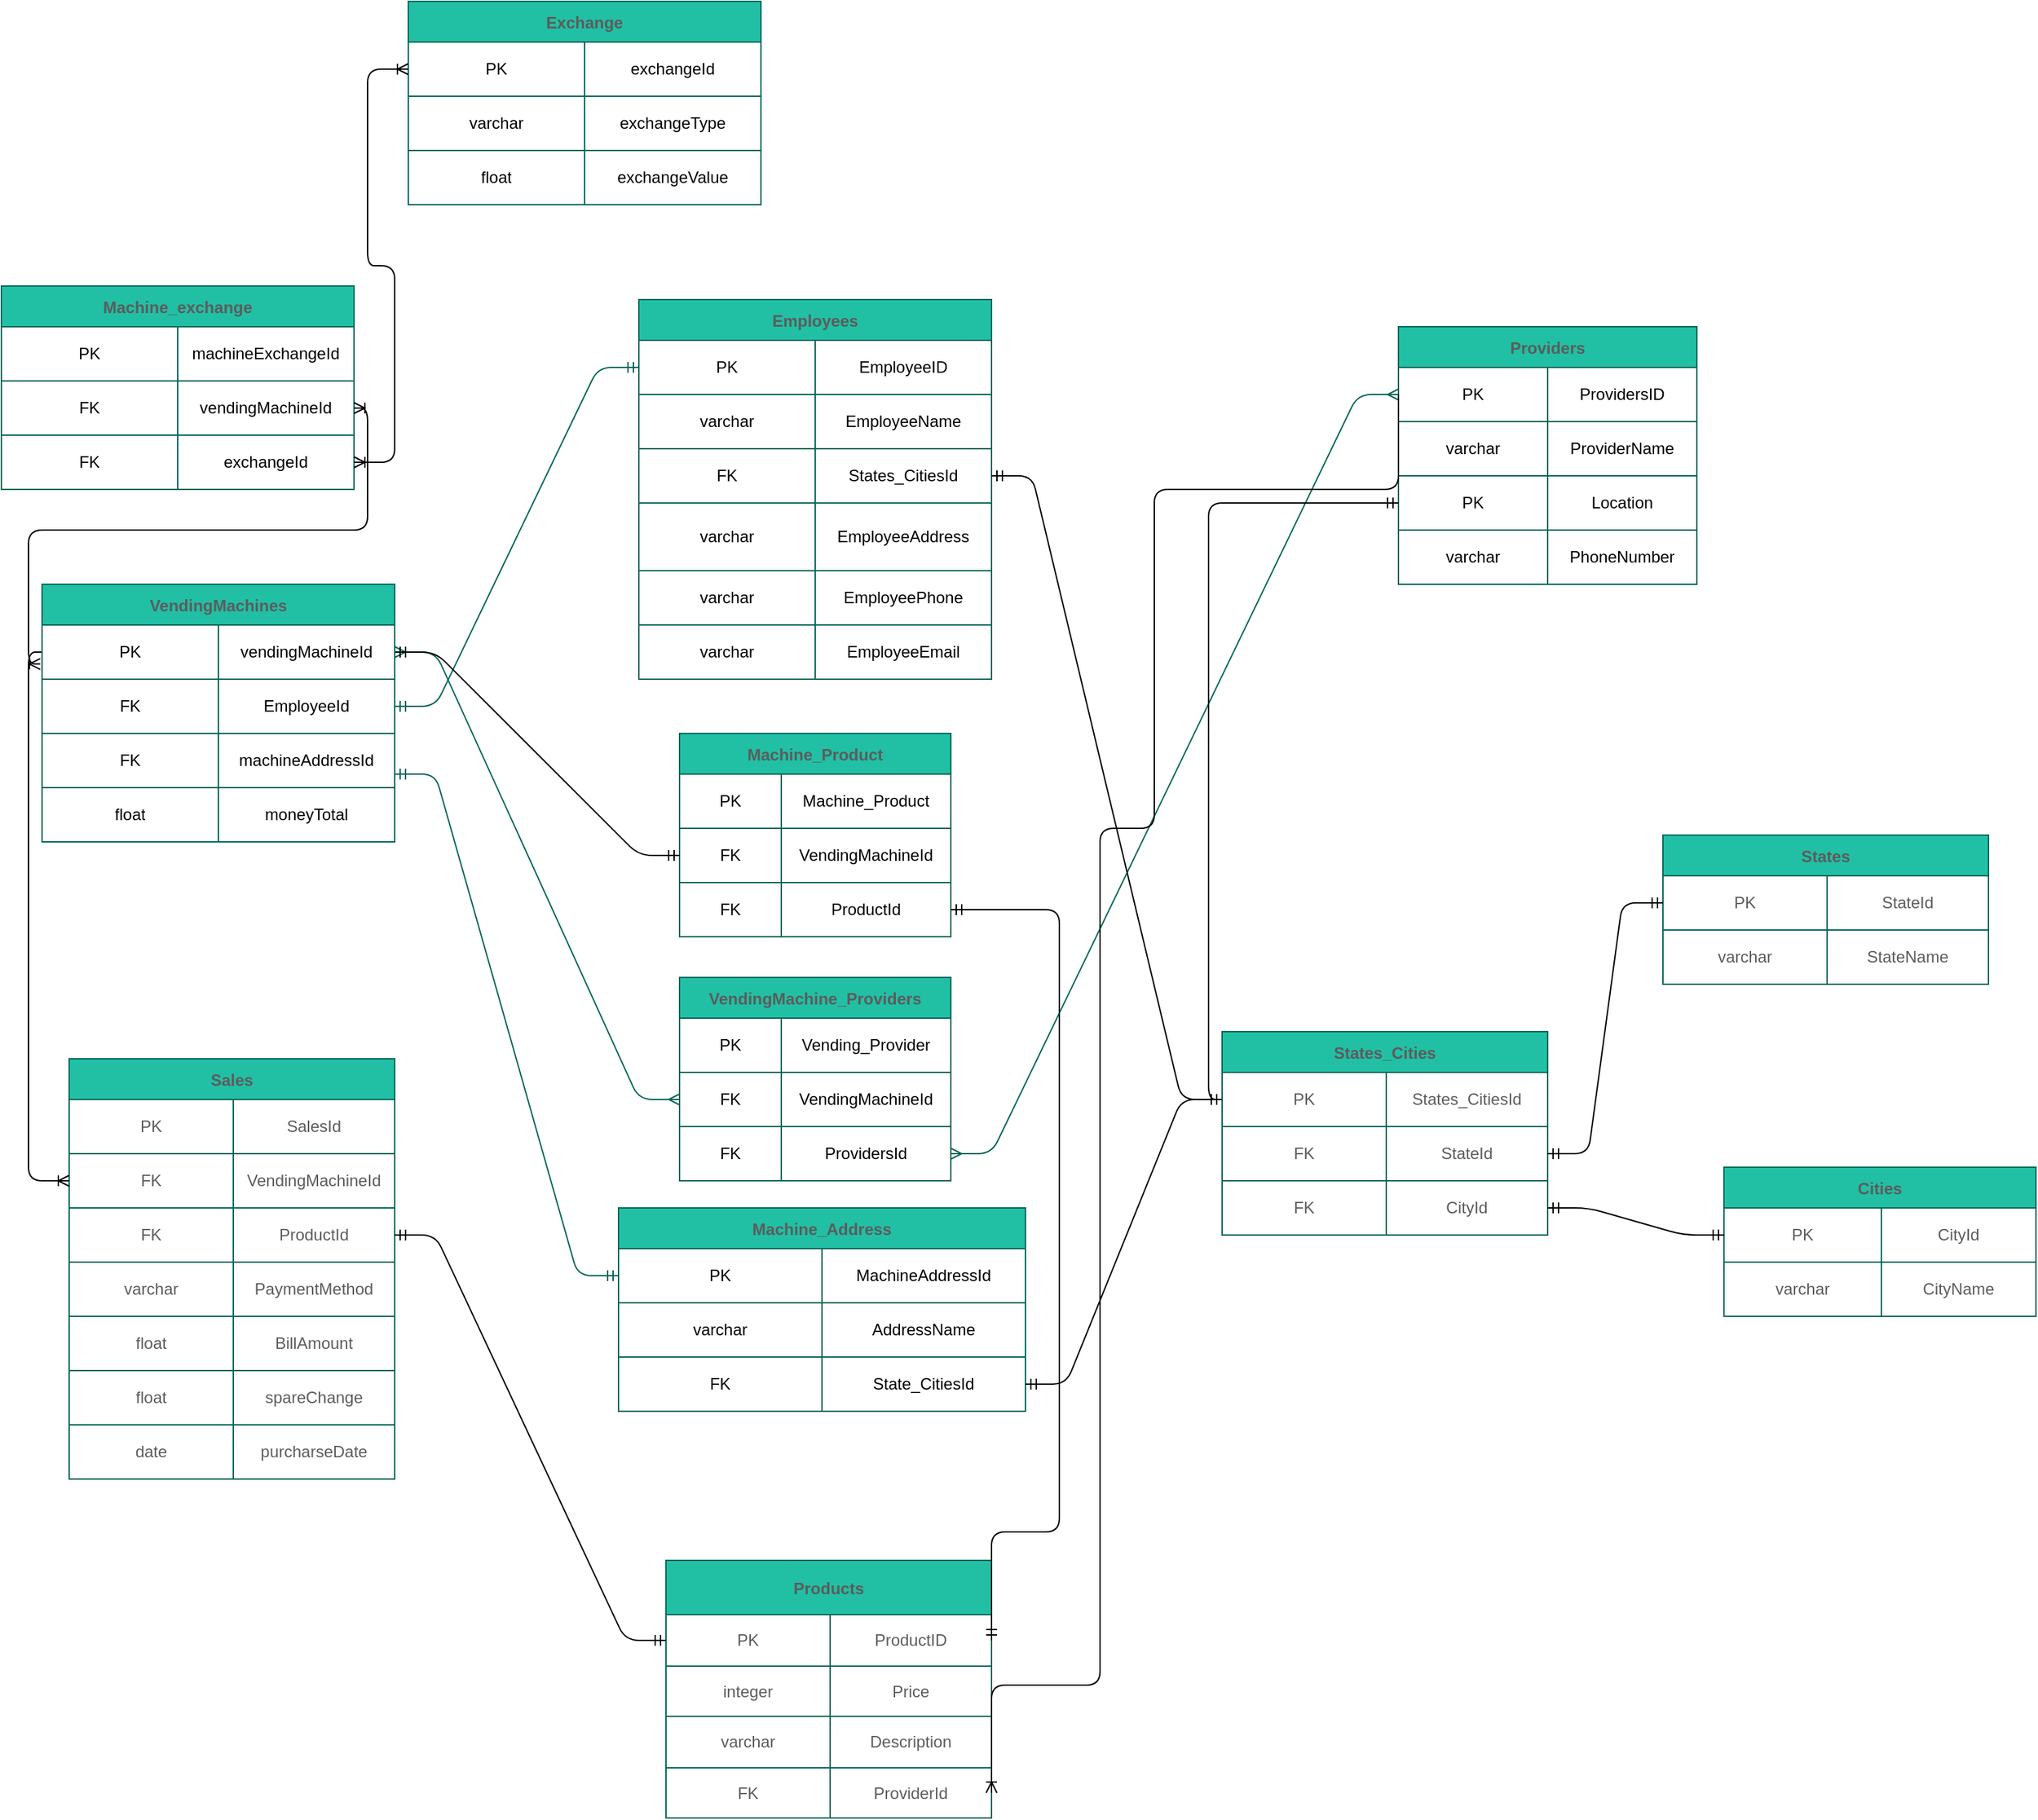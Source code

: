 <mxfile version="15.1.0" type="github">
  <diagram id="R2lEEEUBdFMjLlhIrx00" name="Page-1">
    <mxGraphModel dx="2153" dy="1880" grid="1" gridSize="10" guides="1" tooltips="1" connect="1" arrows="1" fold="1" page="1" pageScale="1" pageWidth="850" pageHeight="1100" math="0" shadow="0" extFonts="Permanent Marker^https://fonts.googleapis.com/css?family=Permanent+Marker">
      <root>
        <mxCell id="0" />
        <mxCell id="1" parent="0" />
        <mxCell id="ifjBBACGsGOTzxo3zQSq-12" value="States" style="shape=table;startSize=30;container=1;collapsible=0;childLayout=tableLayout;fontStyle=1;align=center;pointerEvents=1;fillColor=#21C0A5;strokeColor=#006658;fontColor=#5C5C5C;" parent="1" vertex="1">
          <mxGeometry x="1195" y="-455" width="240" height="110" as="geometry" />
        </mxCell>
        <mxCell id="ifjBBACGsGOTzxo3zQSq-13" value="" style="shape=partialRectangle;html=1;whiteSpace=wrap;collapsible=0;dropTarget=0;pointerEvents=0;fillColor=none;top=0;left=0;bottom=0;right=0;points=[[0,0.5],[1,0.5]];portConstraint=eastwest;strokeColor=#006658;fontColor=#5C5C5C;" parent="ifjBBACGsGOTzxo3zQSq-12" vertex="1">
          <mxGeometry y="30" width="240" height="40" as="geometry" />
        </mxCell>
        <mxCell id="ifjBBACGsGOTzxo3zQSq-14" value="PK" style="shape=partialRectangle;html=1;whiteSpace=wrap;connectable=0;fillColor=none;top=0;left=0;bottom=0;right=0;overflow=hidden;pointerEvents=1;strokeColor=#006658;fontColor=#5C5C5C;" parent="ifjBBACGsGOTzxo3zQSq-13" vertex="1">
          <mxGeometry width="121" height="40" as="geometry" />
        </mxCell>
        <mxCell id="ifjBBACGsGOTzxo3zQSq-15" value="StateId" style="shape=partialRectangle;html=1;whiteSpace=wrap;connectable=0;fillColor=none;top=0;left=0;bottom=0;right=0;overflow=hidden;pointerEvents=1;strokeColor=#006658;fontColor=#5C5C5C;" parent="ifjBBACGsGOTzxo3zQSq-13" vertex="1">
          <mxGeometry x="121" width="119" height="40" as="geometry" />
        </mxCell>
        <mxCell id="ifjBBACGsGOTzxo3zQSq-17" value="" style="shape=partialRectangle;html=1;whiteSpace=wrap;collapsible=0;dropTarget=0;pointerEvents=0;fillColor=none;top=0;left=0;bottom=0;right=0;points=[[0,0.5],[1,0.5]];portConstraint=eastwest;strokeColor=#006658;fontColor=#5C5C5C;" parent="ifjBBACGsGOTzxo3zQSq-12" vertex="1">
          <mxGeometry y="70" width="240" height="40" as="geometry" />
        </mxCell>
        <mxCell id="ifjBBACGsGOTzxo3zQSq-18" value="varchar" style="shape=partialRectangle;html=1;whiteSpace=wrap;connectable=0;fillColor=none;top=0;left=0;bottom=0;right=0;overflow=hidden;pointerEvents=1;strokeColor=#006658;fontColor=#5C5C5C;" parent="ifjBBACGsGOTzxo3zQSq-17" vertex="1">
          <mxGeometry width="121" height="40" as="geometry" />
        </mxCell>
        <mxCell id="ifjBBACGsGOTzxo3zQSq-19" value="StateName" style="shape=partialRectangle;html=1;whiteSpace=wrap;connectable=0;fillColor=none;top=0;left=0;bottom=0;right=0;overflow=hidden;pointerEvents=1;strokeColor=#006658;fontColor=#5C5C5C;" parent="ifjBBACGsGOTzxo3zQSq-17" vertex="1">
          <mxGeometry x="121" width="119" height="40" as="geometry" />
        </mxCell>
        <mxCell id="ifjBBACGsGOTzxo3zQSq-25" value="Sales" style="shape=table;startSize=30;container=1;collapsible=0;childLayout=tableLayout;fontStyle=1;align=center;pointerEvents=1;fillColor=#21C0A5;strokeColor=#006658;fontColor=#5C5C5C;" parent="1" vertex="1">
          <mxGeometry x="20" y="-290" width="240" height="310" as="geometry" />
        </mxCell>
        <mxCell id="ifjBBACGsGOTzxo3zQSq-26" value="" style="shape=partialRectangle;html=1;whiteSpace=wrap;collapsible=0;dropTarget=0;pointerEvents=0;fillColor=none;top=0;left=0;bottom=0;right=0;points=[[0,0.5],[1,0.5]];portConstraint=eastwest;strokeColor=#006658;fontColor=#5C5C5C;" parent="ifjBBACGsGOTzxo3zQSq-25" vertex="1">
          <mxGeometry y="30" width="240" height="40" as="geometry" />
        </mxCell>
        <mxCell id="ifjBBACGsGOTzxo3zQSq-27" value="PK" style="shape=partialRectangle;html=1;whiteSpace=wrap;connectable=0;fillColor=none;top=0;left=0;bottom=0;right=0;overflow=hidden;pointerEvents=1;strokeColor=#006658;fontColor=#5C5C5C;" parent="ifjBBACGsGOTzxo3zQSq-26" vertex="1">
          <mxGeometry width="121" height="40" as="geometry" />
        </mxCell>
        <mxCell id="ifjBBACGsGOTzxo3zQSq-28" value="SalesId" style="shape=partialRectangle;html=1;whiteSpace=wrap;connectable=0;fillColor=none;top=0;left=0;bottom=0;right=0;overflow=hidden;pointerEvents=1;strokeColor=#006658;fontColor=#5C5C5C;" parent="ifjBBACGsGOTzxo3zQSq-26" vertex="1">
          <mxGeometry x="121" width="119" height="40" as="geometry" />
        </mxCell>
        <mxCell id="ifjBBACGsGOTzxo3zQSq-30" value="" style="shape=partialRectangle;html=1;whiteSpace=wrap;collapsible=0;dropTarget=0;pointerEvents=0;fillColor=none;top=0;left=0;bottom=0;right=0;points=[[0,0.5],[1,0.5]];portConstraint=eastwest;strokeColor=#006658;fontColor=#5C5C5C;" parent="ifjBBACGsGOTzxo3zQSq-25" vertex="1">
          <mxGeometry y="70" width="240" height="40" as="geometry" />
        </mxCell>
        <mxCell id="ifjBBACGsGOTzxo3zQSq-31" value="FK" style="shape=partialRectangle;html=1;whiteSpace=wrap;connectable=0;fillColor=none;top=0;left=0;bottom=0;right=0;overflow=hidden;pointerEvents=1;strokeColor=#006658;fontColor=#5C5C5C;" parent="ifjBBACGsGOTzxo3zQSq-30" vertex="1">
          <mxGeometry width="121" height="40" as="geometry" />
        </mxCell>
        <mxCell id="ifjBBACGsGOTzxo3zQSq-32" value="VendingMachineId" style="shape=partialRectangle;html=1;whiteSpace=wrap;connectable=0;fillColor=none;top=0;left=0;bottom=0;right=0;overflow=hidden;pointerEvents=1;strokeColor=#006658;fontColor=#5C5C5C;" parent="ifjBBACGsGOTzxo3zQSq-30" vertex="1">
          <mxGeometry x="121" width="119" height="40" as="geometry" />
        </mxCell>
        <mxCell id="ifjBBACGsGOTzxo3zQSq-34" value="" style="shape=partialRectangle;html=1;whiteSpace=wrap;collapsible=0;dropTarget=0;pointerEvents=0;fillColor=none;top=0;left=0;bottom=0;right=0;points=[[0,0.5],[1,0.5]];portConstraint=eastwest;strokeColor=#006658;fontColor=#5C5C5C;" parent="ifjBBACGsGOTzxo3zQSq-25" vertex="1">
          <mxGeometry y="110" width="240" height="40" as="geometry" />
        </mxCell>
        <mxCell id="ifjBBACGsGOTzxo3zQSq-35" value="FK" style="shape=partialRectangle;html=1;whiteSpace=wrap;connectable=0;fillColor=none;top=0;left=0;bottom=0;right=0;overflow=hidden;pointerEvents=1;strokeColor=#006658;fontColor=#5C5C5C;" parent="ifjBBACGsGOTzxo3zQSq-34" vertex="1">
          <mxGeometry width="121" height="40" as="geometry" />
        </mxCell>
        <mxCell id="ifjBBACGsGOTzxo3zQSq-36" value="ProductId" style="shape=partialRectangle;html=1;whiteSpace=wrap;connectable=0;fillColor=none;top=0;left=0;bottom=0;right=0;overflow=hidden;pointerEvents=1;strokeColor=#006658;fontColor=#5C5C5C;" parent="ifjBBACGsGOTzxo3zQSq-34" vertex="1">
          <mxGeometry x="121" width="119" height="40" as="geometry" />
        </mxCell>
        <mxCell id="yCR35dG03u1cndR3WqiT-17" style="shape=partialRectangle;html=1;whiteSpace=wrap;collapsible=0;dropTarget=0;pointerEvents=0;fillColor=none;top=0;left=0;bottom=0;right=0;points=[[0,0.5],[1,0.5]];portConstraint=eastwest;strokeColor=#006658;fontColor=#5C5C5C;" parent="ifjBBACGsGOTzxo3zQSq-25" vertex="1">
          <mxGeometry y="150" width="240" height="40" as="geometry" />
        </mxCell>
        <mxCell id="yCR35dG03u1cndR3WqiT-18" value="varchar" style="shape=partialRectangle;html=1;whiteSpace=wrap;connectable=0;fillColor=none;top=0;left=0;bottom=0;right=0;overflow=hidden;pointerEvents=1;strokeColor=#006658;fontColor=#5C5C5C;" parent="yCR35dG03u1cndR3WqiT-17" vertex="1">
          <mxGeometry width="121" height="40" as="geometry" />
        </mxCell>
        <mxCell id="yCR35dG03u1cndR3WqiT-19" value="PaymentMethod" style="shape=partialRectangle;html=1;whiteSpace=wrap;connectable=0;fillColor=none;top=0;left=0;bottom=0;right=0;overflow=hidden;pointerEvents=1;strokeColor=#006658;fontColor=#5C5C5C;" parent="yCR35dG03u1cndR3WqiT-17" vertex="1">
          <mxGeometry x="121" width="119" height="40" as="geometry" />
        </mxCell>
        <mxCell id="yCR35dG03u1cndR3WqiT-20" style="shape=partialRectangle;html=1;whiteSpace=wrap;collapsible=0;dropTarget=0;pointerEvents=0;fillColor=none;top=0;left=0;bottom=0;right=0;points=[[0,0.5],[1,0.5]];portConstraint=eastwest;strokeColor=#006658;fontColor=#5C5C5C;" parent="ifjBBACGsGOTzxo3zQSq-25" vertex="1">
          <mxGeometry y="190" width="240" height="40" as="geometry" />
        </mxCell>
        <mxCell id="yCR35dG03u1cndR3WqiT-21" value="float" style="shape=partialRectangle;html=1;whiteSpace=wrap;connectable=0;fillColor=none;top=0;left=0;bottom=0;right=0;overflow=hidden;pointerEvents=1;strokeColor=#006658;fontColor=#5C5C5C;" parent="yCR35dG03u1cndR3WqiT-20" vertex="1">
          <mxGeometry width="121" height="40" as="geometry" />
        </mxCell>
        <mxCell id="yCR35dG03u1cndR3WqiT-22" value="BillAmount" style="shape=partialRectangle;html=1;whiteSpace=wrap;connectable=0;fillColor=none;top=0;left=0;bottom=0;right=0;overflow=hidden;pointerEvents=1;strokeColor=#006658;fontColor=#5C5C5C;" parent="yCR35dG03u1cndR3WqiT-20" vertex="1">
          <mxGeometry x="121" width="119" height="40" as="geometry" />
        </mxCell>
        <mxCell id="yCR35dG03u1cndR3WqiT-23" style="shape=partialRectangle;html=1;whiteSpace=wrap;collapsible=0;dropTarget=0;pointerEvents=0;fillColor=none;top=0;left=0;bottom=0;right=0;points=[[0,0.5],[1,0.5]];portConstraint=eastwest;strokeColor=#006658;fontColor=#5C5C5C;" parent="ifjBBACGsGOTzxo3zQSq-25" vertex="1">
          <mxGeometry y="230" width="240" height="40" as="geometry" />
        </mxCell>
        <mxCell id="yCR35dG03u1cndR3WqiT-24" value="float" style="shape=partialRectangle;html=1;whiteSpace=wrap;connectable=0;fillColor=none;top=0;left=0;bottom=0;right=0;overflow=hidden;pointerEvents=1;strokeColor=#006658;fontColor=#5C5C5C;" parent="yCR35dG03u1cndR3WqiT-23" vertex="1">
          <mxGeometry width="121" height="40" as="geometry" />
        </mxCell>
        <mxCell id="yCR35dG03u1cndR3WqiT-25" value="spareChange" style="shape=partialRectangle;html=1;whiteSpace=wrap;connectable=0;fillColor=none;top=0;left=0;bottom=0;right=0;overflow=hidden;pointerEvents=1;strokeColor=#006658;fontColor=#5C5C5C;" parent="yCR35dG03u1cndR3WqiT-23" vertex="1">
          <mxGeometry x="121" width="119" height="40" as="geometry" />
        </mxCell>
        <mxCell id="1SZkm42Zkup6ETtp5TUd-85" style="shape=partialRectangle;html=1;whiteSpace=wrap;collapsible=0;dropTarget=0;pointerEvents=0;fillColor=none;top=0;left=0;bottom=0;right=0;points=[[0,0.5],[1,0.5]];portConstraint=eastwest;strokeColor=#006658;fontColor=#5C5C5C;" vertex="1" parent="ifjBBACGsGOTzxo3zQSq-25">
          <mxGeometry y="270" width="240" height="40" as="geometry" />
        </mxCell>
        <mxCell id="1SZkm42Zkup6ETtp5TUd-86" value="date" style="shape=partialRectangle;html=1;whiteSpace=wrap;connectable=0;fillColor=none;top=0;left=0;bottom=0;right=0;overflow=hidden;pointerEvents=1;strokeColor=#006658;fontColor=#5C5C5C;" vertex="1" parent="1SZkm42Zkup6ETtp5TUd-85">
          <mxGeometry width="121" height="40" as="geometry" />
        </mxCell>
        <mxCell id="1SZkm42Zkup6ETtp5TUd-87" value="purcharseDate" style="shape=partialRectangle;html=1;whiteSpace=wrap;connectable=0;fillColor=none;top=0;left=0;bottom=0;right=0;overflow=hidden;pointerEvents=1;strokeColor=#006658;fontColor=#5C5C5C;" vertex="1" parent="1SZkm42Zkup6ETtp5TUd-85">
          <mxGeometry x="121" width="119" height="40" as="geometry" />
        </mxCell>
        <mxCell id="ifjBBACGsGOTzxo3zQSq-51" value="VendingMachine_Providers" style="shape=table;startSize=30;container=1;collapsible=0;childLayout=tableLayout;fontStyle=1;align=center;pointerEvents=1;rounded=0;sketch=0;fontColor=#5C5C5C;strokeColor=#006658;fillColor=#21C0A5;" parent="1" vertex="1">
          <mxGeometry x="470" y="-350" width="200" height="150" as="geometry" />
        </mxCell>
        <mxCell id="ifjBBACGsGOTzxo3zQSq-65" style="shape=partialRectangle;html=1;whiteSpace=wrap;collapsible=0;dropTarget=0;pointerEvents=0;fillColor=none;top=0;left=0;bottom=0;right=0;points=[[0,0.5],[1,0.5]];portConstraint=eastwest;" parent="ifjBBACGsGOTzxo3zQSq-51" vertex="1">
          <mxGeometry y="30" width="200" height="40" as="geometry" />
        </mxCell>
        <mxCell id="ifjBBACGsGOTzxo3zQSq-66" value="PK" style="shape=partialRectangle;html=1;whiteSpace=wrap;connectable=0;fillColor=none;top=0;left=0;bottom=0;right=0;overflow=hidden;pointerEvents=1;" parent="ifjBBACGsGOTzxo3zQSq-65" vertex="1">
          <mxGeometry width="75" height="40" as="geometry" />
        </mxCell>
        <mxCell id="ifjBBACGsGOTzxo3zQSq-67" value="Vending_Provider" style="shape=partialRectangle;html=1;whiteSpace=wrap;connectable=0;fillColor=none;top=0;left=0;bottom=0;right=0;overflow=hidden;pointerEvents=1;" parent="ifjBBACGsGOTzxo3zQSq-65" vertex="1">
          <mxGeometry x="75" width="125" height="40" as="geometry" />
        </mxCell>
        <mxCell id="ifjBBACGsGOTzxo3zQSq-52" value="" style="shape=partialRectangle;html=1;whiteSpace=wrap;collapsible=0;dropTarget=0;pointerEvents=0;fillColor=none;top=0;left=0;bottom=0;right=0;points=[[0,0.5],[1,0.5]];portConstraint=eastwest;" parent="ifjBBACGsGOTzxo3zQSq-51" vertex="1">
          <mxGeometry y="70" width="200" height="40" as="geometry" />
        </mxCell>
        <mxCell id="ifjBBACGsGOTzxo3zQSq-53" value="FK" style="shape=partialRectangle;html=1;whiteSpace=wrap;connectable=0;fillColor=none;top=0;left=0;bottom=0;right=0;overflow=hidden;pointerEvents=1;" parent="ifjBBACGsGOTzxo3zQSq-52" vertex="1">
          <mxGeometry width="75" height="40" as="geometry" />
        </mxCell>
        <mxCell id="ifjBBACGsGOTzxo3zQSq-54" value="VendingMachineId" style="shape=partialRectangle;html=1;whiteSpace=wrap;connectable=0;fillColor=none;top=0;left=0;bottom=0;right=0;overflow=hidden;pointerEvents=1;" parent="ifjBBACGsGOTzxo3zQSq-52" vertex="1">
          <mxGeometry x="75" width="125" height="40" as="geometry" />
        </mxCell>
        <mxCell id="ifjBBACGsGOTzxo3zQSq-56" value="" style="shape=partialRectangle;html=1;whiteSpace=wrap;collapsible=0;dropTarget=0;pointerEvents=0;fillColor=none;top=0;left=0;bottom=0;right=0;points=[[0,0.5],[1,0.5]];portConstraint=eastwest;" parent="ifjBBACGsGOTzxo3zQSq-51" vertex="1">
          <mxGeometry y="110" width="200" height="40" as="geometry" />
        </mxCell>
        <mxCell id="ifjBBACGsGOTzxo3zQSq-57" value="FK" style="shape=partialRectangle;html=1;whiteSpace=wrap;connectable=0;fillColor=none;top=0;left=0;bottom=0;right=0;overflow=hidden;pointerEvents=1;" parent="ifjBBACGsGOTzxo3zQSq-56" vertex="1">
          <mxGeometry width="75" height="40" as="geometry" />
        </mxCell>
        <mxCell id="ifjBBACGsGOTzxo3zQSq-58" value="ProvidersId" style="shape=partialRectangle;html=1;whiteSpace=wrap;connectable=0;fillColor=none;top=0;left=0;bottom=0;right=0;overflow=hidden;pointerEvents=1;" parent="ifjBBACGsGOTzxo3zQSq-56" vertex="1">
          <mxGeometry x="75" width="125" height="40" as="geometry" />
        </mxCell>
        <mxCell id="ifjBBACGsGOTzxo3zQSq-80" value="" style="edgeStyle=entityRelationEdgeStyle;fontSize=12;html=1;endArrow=ERmany;startArrow=ERmany;fontColor=#5C5C5C;strokeColor=#006658;fillColor=#21C0A5;exitX=1;exitY=0.5;exitDx=0;exitDy=0;entryX=0;entryY=0.5;entryDx=0;entryDy=0;" parent="1" source="ifjBBACGsGOTzxo3zQSq-56" target="ifjBBACGsGOTzxo3zQSq-98" edge="1">
          <mxGeometry width="100" height="100" relative="1" as="geometry">
            <mxPoint x="600" y="-50" as="sourcePoint" />
            <mxPoint x="670" y="-235" as="targetPoint" />
          </mxGeometry>
        </mxCell>
        <mxCell id="ifjBBACGsGOTzxo3zQSq-81" value="" style="edgeStyle=entityRelationEdgeStyle;fontSize=12;html=1;endArrow=ERmany;startArrow=ERmany;fontColor=#5C5C5C;strokeColor=#006658;fillColor=#21C0A5;exitX=1;exitY=0.5;exitDx=0;exitDy=0;entryX=0;entryY=0.5;entryDx=0;entryDy=0;" parent="1" source="1SZkm42Zkup6ETtp5TUd-55" target="ifjBBACGsGOTzxo3zQSq-52" edge="1">
          <mxGeometry width="100" height="100" relative="1" as="geometry">
            <mxPoint x="260" y="-600" as="sourcePoint" />
            <mxPoint x="540" y="-210" as="targetPoint" />
          </mxGeometry>
        </mxCell>
        <mxCell id="ifjBBACGsGOTzxo3zQSq-97" value="Providers" style="shape=table;startSize=30;container=1;collapsible=0;childLayout=tableLayout;fontStyle=1;align=center;pointerEvents=1;rounded=0;sketch=0;fontColor=#5C5C5C;strokeColor=#006658;fillColor=#21C0A5;" parent="1" vertex="1">
          <mxGeometry x="1000" y="-830" width="220" height="190" as="geometry" />
        </mxCell>
        <mxCell id="ifjBBACGsGOTzxo3zQSq-98" value="" style="shape=partialRectangle;html=1;whiteSpace=wrap;collapsible=0;dropTarget=0;pointerEvents=0;fillColor=none;top=0;left=0;bottom=0;right=0;points=[[0,0.5],[1,0.5]];portConstraint=eastwest;" parent="ifjBBACGsGOTzxo3zQSq-97" vertex="1">
          <mxGeometry y="30" width="220" height="40" as="geometry" />
        </mxCell>
        <mxCell id="ifjBBACGsGOTzxo3zQSq-99" value="PK" style="shape=partialRectangle;html=1;whiteSpace=wrap;connectable=0;fillColor=none;top=0;left=0;bottom=0;right=0;overflow=hidden;pointerEvents=1;" parent="ifjBBACGsGOTzxo3zQSq-98" vertex="1">
          <mxGeometry width="110" height="40" as="geometry" />
        </mxCell>
        <mxCell id="ifjBBACGsGOTzxo3zQSq-100" value="ProvidersID" style="shape=partialRectangle;html=1;whiteSpace=wrap;connectable=0;fillColor=none;top=0;left=0;bottom=0;right=0;overflow=hidden;pointerEvents=1;" parent="ifjBBACGsGOTzxo3zQSq-98" vertex="1">
          <mxGeometry x="110" width="110" height="40" as="geometry" />
        </mxCell>
        <mxCell id="ifjBBACGsGOTzxo3zQSq-102" value="" style="shape=partialRectangle;html=1;whiteSpace=wrap;collapsible=0;dropTarget=0;pointerEvents=0;fillColor=none;top=0;left=0;bottom=0;right=0;points=[[0,0.5],[1,0.5]];portConstraint=eastwest;" parent="ifjBBACGsGOTzxo3zQSq-97" vertex="1">
          <mxGeometry y="70" width="220" height="40" as="geometry" />
        </mxCell>
        <mxCell id="ifjBBACGsGOTzxo3zQSq-103" value="varchar" style="shape=partialRectangle;html=1;whiteSpace=wrap;connectable=0;fillColor=none;top=0;left=0;bottom=0;right=0;overflow=hidden;pointerEvents=1;" parent="ifjBBACGsGOTzxo3zQSq-102" vertex="1">
          <mxGeometry width="110" height="40" as="geometry" />
        </mxCell>
        <mxCell id="ifjBBACGsGOTzxo3zQSq-104" value="ProviderName" style="shape=partialRectangle;html=1;whiteSpace=wrap;connectable=0;fillColor=none;top=0;left=0;bottom=0;right=0;overflow=hidden;pointerEvents=1;" parent="ifjBBACGsGOTzxo3zQSq-102" vertex="1">
          <mxGeometry x="110" width="110" height="40" as="geometry" />
        </mxCell>
        <mxCell id="ifjBBACGsGOTzxo3zQSq-106" value="" style="shape=partialRectangle;html=1;whiteSpace=wrap;collapsible=0;dropTarget=0;pointerEvents=0;fillColor=none;top=0;left=0;bottom=0;right=0;points=[[0,0.5],[1,0.5]];portConstraint=eastwest;" parent="ifjBBACGsGOTzxo3zQSq-97" vertex="1">
          <mxGeometry y="110" width="220" height="40" as="geometry" />
        </mxCell>
        <mxCell id="ifjBBACGsGOTzxo3zQSq-107" value="PK" style="shape=partialRectangle;html=1;whiteSpace=wrap;connectable=0;fillColor=none;top=0;left=0;bottom=0;right=0;overflow=hidden;pointerEvents=1;" parent="ifjBBACGsGOTzxo3zQSq-106" vertex="1">
          <mxGeometry width="110" height="40" as="geometry" />
        </mxCell>
        <mxCell id="ifjBBACGsGOTzxo3zQSq-108" value="Location" style="shape=partialRectangle;html=1;whiteSpace=wrap;connectable=0;fillColor=none;top=0;left=0;bottom=0;right=0;overflow=hidden;pointerEvents=1;" parent="ifjBBACGsGOTzxo3zQSq-106" vertex="1">
          <mxGeometry x="110" width="110" height="40" as="geometry" />
        </mxCell>
        <mxCell id="ifjBBACGsGOTzxo3zQSq-110" style="shape=partialRectangle;html=1;whiteSpace=wrap;collapsible=0;dropTarget=0;pointerEvents=0;fillColor=none;top=0;left=0;bottom=0;right=0;points=[[0,0.5],[1,0.5]];portConstraint=eastwest;" parent="ifjBBACGsGOTzxo3zQSq-97" vertex="1">
          <mxGeometry y="150" width="220" height="40" as="geometry" />
        </mxCell>
        <mxCell id="ifjBBACGsGOTzxo3zQSq-111" value="varchar" style="shape=partialRectangle;html=1;whiteSpace=wrap;connectable=0;fillColor=none;top=0;left=0;bottom=0;right=0;overflow=hidden;pointerEvents=1;" parent="ifjBBACGsGOTzxo3zQSq-110" vertex="1">
          <mxGeometry width="110" height="40" as="geometry" />
        </mxCell>
        <mxCell id="ifjBBACGsGOTzxo3zQSq-112" value="PhoneNumber" style="shape=partialRectangle;html=1;whiteSpace=wrap;connectable=0;fillColor=none;top=0;left=0;bottom=0;right=0;overflow=hidden;pointerEvents=1;" parent="ifjBBACGsGOTzxo3zQSq-110" vertex="1">
          <mxGeometry x="110" width="110" height="40" as="geometry" />
        </mxCell>
        <mxCell id="ifjBBACGsGOTzxo3zQSq-126" value="Machine_Address" style="shape=table;startSize=30;container=1;collapsible=0;childLayout=tableLayout;fontStyle=1;align=center;pointerEvents=1;rounded=0;sketch=0;fontColor=#5C5C5C;strokeColor=#006658;fillColor=#21C0A5;" parent="1" vertex="1">
          <mxGeometry x="425" y="-180" width="300" height="150" as="geometry" />
        </mxCell>
        <mxCell id="ifjBBACGsGOTzxo3zQSq-127" value="" style="shape=partialRectangle;html=1;whiteSpace=wrap;collapsible=0;dropTarget=0;pointerEvents=0;fillColor=none;top=0;left=0;bottom=0;right=0;points=[[0,0.5],[1,0.5]];portConstraint=eastwest;" parent="ifjBBACGsGOTzxo3zQSq-126" vertex="1">
          <mxGeometry y="30" width="300" height="40" as="geometry" />
        </mxCell>
        <mxCell id="ifjBBACGsGOTzxo3zQSq-128" value="PK" style="shape=partialRectangle;html=1;whiteSpace=wrap;connectable=0;fillColor=none;top=0;left=0;bottom=0;right=0;overflow=hidden;pointerEvents=1;" parent="ifjBBACGsGOTzxo3zQSq-127" vertex="1">
          <mxGeometry width="150" height="40" as="geometry" />
        </mxCell>
        <mxCell id="ifjBBACGsGOTzxo3zQSq-129" value="MachineAddressId" style="shape=partialRectangle;html=1;whiteSpace=wrap;connectable=0;fillColor=none;top=0;left=0;bottom=0;right=0;overflow=hidden;pointerEvents=1;" parent="ifjBBACGsGOTzxo3zQSq-127" vertex="1">
          <mxGeometry x="150" width="150" height="40" as="geometry" />
        </mxCell>
        <mxCell id="ifjBBACGsGOTzxo3zQSq-131" value="" style="shape=partialRectangle;html=1;whiteSpace=wrap;collapsible=0;dropTarget=0;pointerEvents=0;fillColor=none;top=0;left=0;bottom=0;right=0;points=[[0,0.5],[1,0.5]];portConstraint=eastwest;" parent="ifjBBACGsGOTzxo3zQSq-126" vertex="1">
          <mxGeometry y="70" width="300" height="40" as="geometry" />
        </mxCell>
        <mxCell id="ifjBBACGsGOTzxo3zQSq-132" value="varchar" style="shape=partialRectangle;html=1;whiteSpace=wrap;connectable=0;fillColor=none;top=0;left=0;bottom=0;right=0;overflow=hidden;pointerEvents=1;" parent="ifjBBACGsGOTzxo3zQSq-131" vertex="1">
          <mxGeometry width="150" height="40" as="geometry" />
        </mxCell>
        <mxCell id="ifjBBACGsGOTzxo3zQSq-133" value="AddressName" style="shape=partialRectangle;html=1;whiteSpace=wrap;connectable=0;fillColor=none;top=0;left=0;bottom=0;right=0;overflow=hidden;pointerEvents=1;" parent="ifjBBACGsGOTzxo3zQSq-131" vertex="1">
          <mxGeometry x="150" width="150" height="40" as="geometry" />
        </mxCell>
        <mxCell id="ifjBBACGsGOTzxo3zQSq-135" value="" style="shape=partialRectangle;html=1;whiteSpace=wrap;collapsible=0;dropTarget=0;pointerEvents=0;fillColor=none;top=0;left=0;bottom=0;right=0;points=[[0,0.5],[1,0.5]];portConstraint=eastwest;" parent="ifjBBACGsGOTzxo3zQSq-126" vertex="1">
          <mxGeometry y="110" width="300" height="40" as="geometry" />
        </mxCell>
        <mxCell id="ifjBBACGsGOTzxo3zQSq-136" value="FK" style="shape=partialRectangle;html=1;whiteSpace=wrap;connectable=0;fillColor=none;top=0;left=0;bottom=0;right=0;overflow=hidden;pointerEvents=1;" parent="ifjBBACGsGOTzxo3zQSq-135" vertex="1">
          <mxGeometry width="150" height="40" as="geometry" />
        </mxCell>
        <mxCell id="ifjBBACGsGOTzxo3zQSq-137" value="State_CitiesId" style="shape=partialRectangle;html=1;whiteSpace=wrap;connectable=0;fillColor=none;top=0;left=0;bottom=0;right=0;overflow=hidden;pointerEvents=1;" parent="ifjBBACGsGOTzxo3zQSq-135" vertex="1">
          <mxGeometry x="150" width="150" height="40" as="geometry" />
        </mxCell>
        <mxCell id="ifjBBACGsGOTzxo3zQSq-173" value="Employees" style="shape=table;startSize=30;container=1;collapsible=0;childLayout=tableLayout;fontStyle=1;align=center;pointerEvents=1;rounded=0;sketch=0;fontColor=#5C5C5C;strokeColor=#006658;fillColor=#21C0A5;" parent="1" vertex="1">
          <mxGeometry x="440" y="-850" width="260" height="280" as="geometry" />
        </mxCell>
        <mxCell id="ifjBBACGsGOTzxo3zQSq-174" value="" style="shape=partialRectangle;html=1;whiteSpace=wrap;collapsible=0;dropTarget=0;pointerEvents=0;fillColor=none;top=0;left=0;bottom=0;right=0;points=[[0,0.5],[1,0.5]];portConstraint=eastwest;" parent="ifjBBACGsGOTzxo3zQSq-173" vertex="1">
          <mxGeometry y="30" width="260" height="40" as="geometry" />
        </mxCell>
        <mxCell id="ifjBBACGsGOTzxo3zQSq-175" value="PK" style="shape=partialRectangle;html=1;whiteSpace=wrap;connectable=0;fillColor=none;top=0;left=0;bottom=0;right=0;overflow=hidden;pointerEvents=1;" parent="ifjBBACGsGOTzxo3zQSq-174" vertex="1">
          <mxGeometry width="130" height="40" as="geometry" />
        </mxCell>
        <mxCell id="ifjBBACGsGOTzxo3zQSq-176" value="EmployeeID" style="shape=partialRectangle;html=1;whiteSpace=wrap;connectable=0;fillColor=none;top=0;left=0;bottom=0;right=0;overflow=hidden;pointerEvents=1;" parent="ifjBBACGsGOTzxo3zQSq-174" vertex="1">
          <mxGeometry x="130" width="130" height="40" as="geometry" />
        </mxCell>
        <mxCell id="ifjBBACGsGOTzxo3zQSq-178" value="" style="shape=partialRectangle;html=1;whiteSpace=wrap;collapsible=0;dropTarget=0;pointerEvents=0;fillColor=none;top=0;left=0;bottom=0;right=0;points=[[0,0.5],[1,0.5]];portConstraint=eastwest;" parent="ifjBBACGsGOTzxo3zQSq-173" vertex="1">
          <mxGeometry y="70" width="260" height="40" as="geometry" />
        </mxCell>
        <mxCell id="ifjBBACGsGOTzxo3zQSq-179" value="varchar" style="shape=partialRectangle;html=1;whiteSpace=wrap;connectable=0;fillColor=none;top=0;left=0;bottom=0;right=0;overflow=hidden;pointerEvents=1;" parent="ifjBBACGsGOTzxo3zQSq-178" vertex="1">
          <mxGeometry width="130" height="40" as="geometry" />
        </mxCell>
        <mxCell id="ifjBBACGsGOTzxo3zQSq-180" value="EmployeeName" style="shape=partialRectangle;html=1;whiteSpace=wrap;connectable=0;fillColor=none;top=0;left=0;bottom=0;right=0;overflow=hidden;pointerEvents=1;" parent="ifjBBACGsGOTzxo3zQSq-178" vertex="1">
          <mxGeometry x="130" width="130" height="40" as="geometry" />
        </mxCell>
        <mxCell id="ifjBBACGsGOTzxo3zQSq-182" value="" style="shape=partialRectangle;html=1;whiteSpace=wrap;collapsible=0;dropTarget=0;pointerEvents=0;fillColor=none;top=0;left=0;bottom=0;right=0;points=[[0,0.5],[1,0.5]];portConstraint=eastwest;" parent="ifjBBACGsGOTzxo3zQSq-173" vertex="1">
          <mxGeometry y="110" width="260" height="40" as="geometry" />
        </mxCell>
        <mxCell id="ifjBBACGsGOTzxo3zQSq-183" value="FK" style="shape=partialRectangle;html=1;whiteSpace=wrap;connectable=0;fillColor=none;top=0;left=0;bottom=0;right=0;overflow=hidden;pointerEvents=1;" parent="ifjBBACGsGOTzxo3zQSq-182" vertex="1">
          <mxGeometry width="130" height="40" as="geometry" />
        </mxCell>
        <mxCell id="ifjBBACGsGOTzxo3zQSq-184" value="States_CitiesId" style="shape=partialRectangle;html=1;whiteSpace=wrap;connectable=0;fillColor=none;top=0;left=0;bottom=0;right=0;overflow=hidden;pointerEvents=1;" parent="ifjBBACGsGOTzxo3zQSq-182" vertex="1">
          <mxGeometry x="130" width="130" height="40" as="geometry" />
        </mxCell>
        <mxCell id="ifjBBACGsGOTzxo3zQSq-188" style="shape=partialRectangle;html=1;whiteSpace=wrap;collapsible=0;dropTarget=0;pointerEvents=0;fillColor=none;top=0;left=0;bottom=0;right=0;points=[[0,0.5],[1,0.5]];portConstraint=eastwest;" parent="ifjBBACGsGOTzxo3zQSq-173" vertex="1">
          <mxGeometry y="150" width="260" height="50" as="geometry" />
        </mxCell>
        <mxCell id="ifjBBACGsGOTzxo3zQSq-189" value="varchar" style="shape=partialRectangle;html=1;whiteSpace=wrap;connectable=0;fillColor=none;top=0;left=0;bottom=0;right=0;overflow=hidden;pointerEvents=1;" parent="ifjBBACGsGOTzxo3zQSq-188" vertex="1">
          <mxGeometry width="130" height="50" as="geometry" />
        </mxCell>
        <mxCell id="ifjBBACGsGOTzxo3zQSq-190" value="EmployeeAddress" style="shape=partialRectangle;html=1;whiteSpace=wrap;connectable=0;fillColor=none;top=0;left=0;bottom=0;right=0;overflow=hidden;pointerEvents=1;" parent="ifjBBACGsGOTzxo3zQSq-188" vertex="1">
          <mxGeometry x="130" width="130" height="50" as="geometry" />
        </mxCell>
        <mxCell id="1SZkm42Zkup6ETtp5TUd-1" style="shape=partialRectangle;html=1;whiteSpace=wrap;collapsible=0;dropTarget=0;pointerEvents=0;fillColor=none;top=0;left=0;bottom=0;right=0;points=[[0,0.5],[1,0.5]];portConstraint=eastwest;" vertex="1" parent="ifjBBACGsGOTzxo3zQSq-173">
          <mxGeometry y="200" width="260" height="40" as="geometry" />
        </mxCell>
        <mxCell id="1SZkm42Zkup6ETtp5TUd-2" value="varchar" style="shape=partialRectangle;html=1;whiteSpace=wrap;connectable=0;fillColor=none;top=0;left=0;bottom=0;right=0;overflow=hidden;pointerEvents=1;" vertex="1" parent="1SZkm42Zkup6ETtp5TUd-1">
          <mxGeometry width="130" height="40" as="geometry" />
        </mxCell>
        <mxCell id="1SZkm42Zkup6ETtp5TUd-3" value="EmployeePhone" style="shape=partialRectangle;html=1;whiteSpace=wrap;connectable=0;fillColor=none;top=0;left=0;bottom=0;right=0;overflow=hidden;pointerEvents=1;" vertex="1" parent="1SZkm42Zkup6ETtp5TUd-1">
          <mxGeometry x="130" width="130" height="40" as="geometry" />
        </mxCell>
        <mxCell id="1SZkm42Zkup6ETtp5TUd-4" style="shape=partialRectangle;html=1;whiteSpace=wrap;collapsible=0;dropTarget=0;pointerEvents=0;fillColor=none;top=0;left=0;bottom=0;right=0;points=[[0,0.5],[1,0.5]];portConstraint=eastwest;" vertex="1" parent="ifjBBACGsGOTzxo3zQSq-173">
          <mxGeometry y="240" width="260" height="40" as="geometry" />
        </mxCell>
        <mxCell id="1SZkm42Zkup6ETtp5TUd-5" value="varchar" style="shape=partialRectangle;html=1;whiteSpace=wrap;connectable=0;fillColor=none;top=0;left=0;bottom=0;right=0;overflow=hidden;pointerEvents=1;" vertex="1" parent="1SZkm42Zkup6ETtp5TUd-4">
          <mxGeometry width="130" height="40" as="geometry" />
        </mxCell>
        <mxCell id="1SZkm42Zkup6ETtp5TUd-6" value="EmployeeEmail" style="shape=partialRectangle;html=1;whiteSpace=wrap;connectable=0;fillColor=none;top=0;left=0;bottom=0;right=0;overflow=hidden;pointerEvents=1;" vertex="1" parent="1SZkm42Zkup6ETtp5TUd-4">
          <mxGeometry x="130" width="130" height="40" as="geometry" />
        </mxCell>
        <mxCell id="ifjBBACGsGOTzxo3zQSq-187" value="" style="edgeStyle=entityRelationEdgeStyle;fontSize=12;html=1;endArrow=ERmandOne;startArrow=ERmandOne;fontColor=#5C5C5C;strokeColor=#006658;fillColor=#21C0A5;exitX=1;exitY=0.5;exitDx=0;exitDy=0;entryX=0;entryY=0.5;entryDx=0;entryDy=0;" parent="1" source="1SZkm42Zkup6ETtp5TUd-58" target="ifjBBACGsGOTzxo3zQSq-174" edge="1">
          <mxGeometry width="100" height="100" relative="1" as="geometry">
            <mxPoint x="260" y="-570" as="sourcePoint" />
            <mxPoint x="430" y="-190" as="targetPoint" />
          </mxGeometry>
        </mxCell>
        <mxCell id="ifjBBACGsGOTzxo3zQSq-191" value="" style="edgeStyle=entityRelationEdgeStyle;fontSize=12;html=1;endArrow=ERmandOne;startArrow=ERmandOne;fontColor=#5C5C5C;strokeColor=#006658;fillColor=#21C0A5;entryX=0;entryY=0.5;entryDx=0;entryDy=0;" parent="1" target="ifjBBACGsGOTzxo3zQSq-127" edge="1">
          <mxGeometry width="100" height="100" relative="1" as="geometry">
            <mxPoint x="260" y="-500" as="sourcePoint" />
            <mxPoint x="390" y="-260" as="targetPoint" />
          </mxGeometry>
        </mxCell>
        <mxCell id="yCR35dG03u1cndR3WqiT-1" value="" style="edgeStyle=orthogonalEdgeStyle;fontSize=12;html=1;endArrow=ERoneToMany;exitX=0;exitY=0.5;exitDx=0;exitDy=0;entryX=0;entryY=0.5;entryDx=0;entryDy=0;" parent="1" source="1SZkm42Zkup6ETtp5TUd-55" target="ifjBBACGsGOTzxo3zQSq-30" edge="1">
          <mxGeometry width="100" height="100" relative="1" as="geometry">
            <mxPoint x="10" y="-600" as="sourcePoint" />
            <mxPoint x="110" y="-270" as="targetPoint" />
          </mxGeometry>
        </mxCell>
        <mxCell id="yCR35dG03u1cndR3WqiT-2" value="Products" style="shape=table;startSize=40;container=1;collapsible=0;childLayout=tableLayout;fontStyle=1;align=center;pointerEvents=1;fillColor=#21C0A5;strokeColor=#006658;fontColor=#5C5C5C;" parent="1" vertex="1">
          <mxGeometry x="460" y="80" width="240" height="190" as="geometry" />
        </mxCell>
        <mxCell id="yCR35dG03u1cndR3WqiT-3" value="" style="shape=partialRectangle;html=1;whiteSpace=wrap;collapsible=0;dropTarget=0;pointerEvents=0;fillColor=none;top=0;left=0;bottom=0;right=0;points=[[0,0.5],[1,0.5]];portConstraint=eastwest;strokeColor=#006658;fontColor=#5C5C5C;" parent="yCR35dG03u1cndR3WqiT-2" vertex="1">
          <mxGeometry y="40" width="240" height="38" as="geometry" />
        </mxCell>
        <mxCell id="yCR35dG03u1cndR3WqiT-4" value="PK" style="shape=partialRectangle;html=1;whiteSpace=wrap;connectable=0;fillColor=none;top=0;left=0;bottom=0;right=0;overflow=hidden;pointerEvents=1;strokeColor=#006658;fontColor=#5C5C5C;" parent="yCR35dG03u1cndR3WqiT-3" vertex="1">
          <mxGeometry width="121" height="38" as="geometry" />
        </mxCell>
        <mxCell id="yCR35dG03u1cndR3WqiT-5" value="ProductID" style="shape=partialRectangle;html=1;whiteSpace=wrap;connectable=0;fillColor=none;top=0;left=0;bottom=0;right=0;overflow=hidden;pointerEvents=1;strokeColor=#006658;fontColor=#5C5C5C;" parent="yCR35dG03u1cndR3WqiT-3" vertex="1">
          <mxGeometry x="121" width="119" height="38" as="geometry" />
        </mxCell>
        <mxCell id="yCR35dG03u1cndR3WqiT-6" value="" style="shape=partialRectangle;html=1;whiteSpace=wrap;collapsible=0;dropTarget=0;pointerEvents=0;fillColor=none;top=0;left=0;bottom=0;right=0;points=[[0,0.5],[1,0.5]];portConstraint=eastwest;strokeColor=#006658;fontColor=#5C5C5C;" parent="yCR35dG03u1cndR3WqiT-2" vertex="1">
          <mxGeometry y="78" width="240" height="37" as="geometry" />
        </mxCell>
        <mxCell id="yCR35dG03u1cndR3WqiT-7" value="integer" style="shape=partialRectangle;html=1;whiteSpace=wrap;connectable=0;fillColor=none;top=0;left=0;bottom=0;right=0;overflow=hidden;pointerEvents=1;strokeColor=#006658;fontColor=#5C5C5C;" parent="yCR35dG03u1cndR3WqiT-6" vertex="1">
          <mxGeometry width="121" height="37" as="geometry" />
        </mxCell>
        <mxCell id="yCR35dG03u1cndR3WqiT-8" value="Price" style="shape=partialRectangle;html=1;whiteSpace=wrap;connectable=0;fillColor=none;top=0;left=0;bottom=0;right=0;overflow=hidden;pointerEvents=1;strokeColor=#006658;fontColor=#5C5C5C;" parent="yCR35dG03u1cndR3WqiT-6" vertex="1">
          <mxGeometry x="121" width="119" height="37" as="geometry" />
        </mxCell>
        <mxCell id="yCR35dG03u1cndR3WqiT-9" value="" style="shape=partialRectangle;html=1;whiteSpace=wrap;collapsible=0;dropTarget=0;pointerEvents=0;fillColor=none;top=0;left=0;bottom=0;right=0;points=[[0,0.5],[1,0.5]];portConstraint=eastwest;strokeColor=#006658;fontColor=#5C5C5C;" parent="yCR35dG03u1cndR3WqiT-2" vertex="1">
          <mxGeometry y="115" width="240" height="38" as="geometry" />
        </mxCell>
        <mxCell id="yCR35dG03u1cndR3WqiT-10" value="varchar" style="shape=partialRectangle;html=1;whiteSpace=wrap;connectable=0;fillColor=none;top=0;left=0;bottom=0;right=0;overflow=hidden;pointerEvents=1;strokeColor=#006658;fontColor=#5C5C5C;" parent="yCR35dG03u1cndR3WqiT-9" vertex="1">
          <mxGeometry width="121" height="38" as="geometry" />
        </mxCell>
        <mxCell id="yCR35dG03u1cndR3WqiT-11" value="Description" style="shape=partialRectangle;html=1;whiteSpace=wrap;connectable=0;fillColor=none;top=0;left=0;bottom=0;right=0;overflow=hidden;pointerEvents=1;strokeColor=#006658;fontColor=#5C5C5C;" parent="yCR35dG03u1cndR3WqiT-9" vertex="1">
          <mxGeometry x="121" width="119" height="38" as="geometry" />
        </mxCell>
        <mxCell id="yCR35dG03u1cndR3WqiT-12" style="shape=partialRectangle;html=1;whiteSpace=wrap;collapsible=0;dropTarget=0;pointerEvents=0;fillColor=none;top=0;left=0;bottom=0;right=0;points=[[0,0.5],[1,0.5]];portConstraint=eastwest;strokeColor=#006658;fontColor=#5C5C5C;" parent="yCR35dG03u1cndR3WqiT-2" vertex="1">
          <mxGeometry y="153" width="240" height="37" as="geometry" />
        </mxCell>
        <mxCell id="yCR35dG03u1cndR3WqiT-13" value="FK" style="shape=partialRectangle;html=1;whiteSpace=wrap;connectable=0;fillColor=none;top=0;left=0;bottom=0;right=0;overflow=hidden;pointerEvents=1;strokeColor=#006658;fontColor=#5C5C5C;" parent="yCR35dG03u1cndR3WqiT-12" vertex="1">
          <mxGeometry width="121" height="37" as="geometry" />
        </mxCell>
        <mxCell id="yCR35dG03u1cndR3WqiT-14" value="ProviderId" style="shape=partialRectangle;html=1;whiteSpace=wrap;connectable=0;fillColor=none;top=0;left=0;bottom=0;right=0;overflow=hidden;pointerEvents=1;strokeColor=#006658;fontColor=#5C5C5C;" parent="yCR35dG03u1cndR3WqiT-12" vertex="1">
          <mxGeometry x="121" width="119" height="37" as="geometry" />
        </mxCell>
        <mxCell id="yCR35dG03u1cndR3WqiT-15" value="" style="edgeStyle=orthogonalEdgeStyle;fontSize=12;html=1;endArrow=ERoneToMany;entryX=1;entryY=0.5;entryDx=0;entryDy=0;exitX=0;exitY=0.5;exitDx=0;exitDy=0;" parent="1" source="ifjBBACGsGOTzxo3zQSq-98" target="yCR35dG03u1cndR3WqiT-12" edge="1">
          <mxGeometry width="100" height="100" relative="1" as="geometry">
            <mxPoint x="790" y="-430" as="sourcePoint" />
            <mxPoint x="480" y="62" as="targetPoint" />
            <Array as="points">
              <mxPoint x="820" y="-710" />
              <mxPoint x="820" y="-460" />
              <mxPoint x="780" y="-460" />
              <mxPoint x="780" y="172" />
            </Array>
          </mxGeometry>
        </mxCell>
        <mxCell id="yCR35dG03u1cndR3WqiT-16" value="" style="edgeStyle=entityRelationEdgeStyle;fontSize=12;html=1;endArrow=ERmandOne;startArrow=ERmandOne;exitX=1;exitY=0.5;exitDx=0;exitDy=0;entryX=0;entryY=0.5;entryDx=0;entryDy=0;" parent="1" source="ifjBBACGsGOTzxo3zQSq-34" target="yCR35dG03u1cndR3WqiT-3" edge="1">
          <mxGeometry width="100" height="100" relative="1" as="geometry">
            <mxPoint x="410" y="-60" as="sourcePoint" />
            <mxPoint x="510" y="-160" as="targetPoint" />
          </mxGeometry>
        </mxCell>
        <mxCell id="yCR35dG03u1cndR3WqiT-30" value="Machine_Product" style="shape=table;startSize=30;container=1;collapsible=0;childLayout=tableLayout;fontStyle=1;align=center;pointerEvents=1;rounded=0;sketch=0;fontColor=#5C5C5C;strokeColor=#006658;fillColor=#21C0A5;" parent="1" vertex="1">
          <mxGeometry x="470" y="-530" width="200" height="150" as="geometry" />
        </mxCell>
        <mxCell id="yCR35dG03u1cndR3WqiT-31" style="shape=partialRectangle;html=1;whiteSpace=wrap;collapsible=0;dropTarget=0;pointerEvents=0;fillColor=none;top=0;left=0;bottom=0;right=0;points=[[0,0.5],[1,0.5]];portConstraint=eastwest;" parent="yCR35dG03u1cndR3WqiT-30" vertex="1">
          <mxGeometry y="30" width="200" height="40" as="geometry" />
        </mxCell>
        <mxCell id="yCR35dG03u1cndR3WqiT-32" value="PK" style="shape=partialRectangle;html=1;whiteSpace=wrap;connectable=0;fillColor=none;top=0;left=0;bottom=0;right=0;overflow=hidden;pointerEvents=1;" parent="yCR35dG03u1cndR3WqiT-31" vertex="1">
          <mxGeometry width="75" height="40" as="geometry" />
        </mxCell>
        <mxCell id="yCR35dG03u1cndR3WqiT-33" value="Machine_Product" style="shape=partialRectangle;html=1;whiteSpace=wrap;connectable=0;fillColor=none;top=0;left=0;bottom=0;right=0;overflow=hidden;pointerEvents=1;" parent="yCR35dG03u1cndR3WqiT-31" vertex="1">
          <mxGeometry x="75" width="125" height="40" as="geometry" />
        </mxCell>
        <mxCell id="yCR35dG03u1cndR3WqiT-34" value="" style="shape=partialRectangle;html=1;whiteSpace=wrap;collapsible=0;dropTarget=0;pointerEvents=0;fillColor=none;top=0;left=0;bottom=0;right=0;points=[[0,0.5],[1,0.5]];portConstraint=eastwest;" parent="yCR35dG03u1cndR3WqiT-30" vertex="1">
          <mxGeometry y="70" width="200" height="40" as="geometry" />
        </mxCell>
        <mxCell id="yCR35dG03u1cndR3WqiT-35" value="FK" style="shape=partialRectangle;html=1;whiteSpace=wrap;connectable=0;fillColor=none;top=0;left=0;bottom=0;right=0;overflow=hidden;pointerEvents=1;" parent="yCR35dG03u1cndR3WqiT-34" vertex="1">
          <mxGeometry width="75" height="40" as="geometry" />
        </mxCell>
        <mxCell id="yCR35dG03u1cndR3WqiT-36" value="VendingMachineId" style="shape=partialRectangle;html=1;whiteSpace=wrap;connectable=0;fillColor=none;top=0;left=0;bottom=0;right=0;overflow=hidden;pointerEvents=1;" parent="yCR35dG03u1cndR3WqiT-34" vertex="1">
          <mxGeometry x="75" width="125" height="40" as="geometry" />
        </mxCell>
        <mxCell id="yCR35dG03u1cndR3WqiT-37" value="" style="shape=partialRectangle;html=1;whiteSpace=wrap;collapsible=0;dropTarget=0;pointerEvents=0;fillColor=none;top=0;left=0;bottom=0;right=0;points=[[0,0.5],[1,0.5]];portConstraint=eastwest;" parent="yCR35dG03u1cndR3WqiT-30" vertex="1">
          <mxGeometry y="110" width="200" height="40" as="geometry" />
        </mxCell>
        <mxCell id="yCR35dG03u1cndR3WqiT-38" value="FK" style="shape=partialRectangle;html=1;whiteSpace=wrap;connectable=0;fillColor=none;top=0;left=0;bottom=0;right=0;overflow=hidden;pointerEvents=1;" parent="yCR35dG03u1cndR3WqiT-37" vertex="1">
          <mxGeometry width="75" height="40" as="geometry" />
        </mxCell>
        <mxCell id="yCR35dG03u1cndR3WqiT-39" value="ProductId" style="shape=partialRectangle;html=1;whiteSpace=wrap;connectable=0;fillColor=none;top=0;left=0;bottom=0;right=0;overflow=hidden;pointerEvents=1;" parent="yCR35dG03u1cndR3WqiT-37" vertex="1">
          <mxGeometry x="75" width="125" height="40" as="geometry" />
        </mxCell>
        <mxCell id="yCR35dG03u1cndR3WqiT-40" value="" style="edgeStyle=entityRelationEdgeStyle;fontSize=12;html=1;endArrow=ERmandOne;startArrow=ERmandOne;entryX=0;entryY=0.5;entryDx=0;entryDy=0;exitX=1;exitY=0.5;exitDx=0;exitDy=0;" parent="1" source="1SZkm42Zkup6ETtp5TUd-55" target="yCR35dG03u1cndR3WqiT-34" edge="1">
          <mxGeometry width="100" height="100" relative="1" as="geometry">
            <mxPoint x="270" y="-600" as="sourcePoint" />
            <mxPoint x="470" y="-470" as="targetPoint" />
          </mxGeometry>
        </mxCell>
        <mxCell id="yCR35dG03u1cndR3WqiT-41" value="" style="edgeStyle=orthogonalEdgeStyle;fontSize=12;html=1;endArrow=ERmandOne;startArrow=ERmandOne;exitX=1;exitY=0.5;exitDx=0;exitDy=0;entryX=1;entryY=0.5;entryDx=0;entryDy=0;" parent="1" source="yCR35dG03u1cndR3WqiT-3" target="yCR35dG03u1cndR3WqiT-37" edge="1">
          <mxGeometry width="100" height="100" relative="1" as="geometry">
            <mxPoint x="760" y="120" as="sourcePoint" />
            <mxPoint x="860" y="20" as="targetPoint" />
            <Array as="points">
              <mxPoint x="750" y="59" />
              <mxPoint x="750" y="-400" />
            </Array>
          </mxGeometry>
        </mxCell>
        <mxCell id="yCR35dG03u1cndR3WqiT-42" value="Cities" style="shape=table;startSize=30;container=1;collapsible=0;childLayout=tableLayout;fontStyle=1;align=center;pointerEvents=1;fillColor=#21C0A5;strokeColor=#006658;fontColor=#5C5C5C;" parent="1" vertex="1">
          <mxGeometry x="1240" y="-210" width="230" height="110" as="geometry" />
        </mxCell>
        <mxCell id="yCR35dG03u1cndR3WqiT-43" value="" style="shape=partialRectangle;html=1;whiteSpace=wrap;collapsible=0;dropTarget=0;pointerEvents=0;fillColor=none;top=0;left=0;bottom=0;right=0;points=[[0,0.5],[1,0.5]];portConstraint=eastwest;strokeColor=#006658;fontColor=#5C5C5C;" parent="yCR35dG03u1cndR3WqiT-42" vertex="1">
          <mxGeometry y="30" width="230" height="40" as="geometry" />
        </mxCell>
        <mxCell id="yCR35dG03u1cndR3WqiT-44" value="PK" style="shape=partialRectangle;html=1;whiteSpace=wrap;connectable=0;fillColor=none;top=0;left=0;bottom=0;right=0;overflow=hidden;pointerEvents=1;strokeColor=#006658;fontColor=#5C5C5C;" parent="yCR35dG03u1cndR3WqiT-43" vertex="1">
          <mxGeometry width="116" height="40" as="geometry" />
        </mxCell>
        <mxCell id="yCR35dG03u1cndR3WqiT-45" value="CityId" style="shape=partialRectangle;html=1;whiteSpace=wrap;connectable=0;fillColor=none;top=0;left=0;bottom=0;right=0;overflow=hidden;pointerEvents=1;strokeColor=#006658;fontColor=#5C5C5C;" parent="yCR35dG03u1cndR3WqiT-43" vertex="1">
          <mxGeometry x="116" width="114" height="40" as="geometry" />
        </mxCell>
        <mxCell id="yCR35dG03u1cndR3WqiT-46" value="" style="shape=partialRectangle;html=1;whiteSpace=wrap;collapsible=0;dropTarget=0;pointerEvents=0;fillColor=none;top=0;left=0;bottom=0;right=0;points=[[0,0.5],[1,0.5]];portConstraint=eastwest;strokeColor=#006658;fontColor=#5C5C5C;" parent="yCR35dG03u1cndR3WqiT-42" vertex="1">
          <mxGeometry y="70" width="230" height="40" as="geometry" />
        </mxCell>
        <mxCell id="yCR35dG03u1cndR3WqiT-47" value="varchar" style="shape=partialRectangle;html=1;whiteSpace=wrap;connectable=0;fillColor=none;top=0;left=0;bottom=0;right=0;overflow=hidden;pointerEvents=1;strokeColor=#006658;fontColor=#5C5C5C;" parent="yCR35dG03u1cndR3WqiT-46" vertex="1">
          <mxGeometry width="116" height="40" as="geometry" />
        </mxCell>
        <mxCell id="yCR35dG03u1cndR3WqiT-48" value="CityName" style="shape=partialRectangle;html=1;whiteSpace=wrap;connectable=0;fillColor=none;top=0;left=0;bottom=0;right=0;overflow=hidden;pointerEvents=1;strokeColor=#006658;fontColor=#5C5C5C;" parent="yCR35dG03u1cndR3WqiT-46" vertex="1">
          <mxGeometry x="116" width="114" height="40" as="geometry" />
        </mxCell>
        <mxCell id="yCR35dG03u1cndR3WqiT-53" value="States_Cities" style="shape=table;startSize=30;container=1;collapsible=0;childLayout=tableLayout;fontStyle=1;align=center;pointerEvents=1;fillColor=#21C0A5;strokeColor=#006658;fontColor=#5C5C5C;" parent="1" vertex="1">
          <mxGeometry x="870" y="-310" width="240" height="150" as="geometry" />
        </mxCell>
        <mxCell id="yCR35dG03u1cndR3WqiT-54" value="" style="shape=partialRectangle;html=1;whiteSpace=wrap;collapsible=0;dropTarget=0;pointerEvents=0;fillColor=none;top=0;left=0;bottom=0;right=0;points=[[0,0.5],[1,0.5]];portConstraint=eastwest;strokeColor=#006658;fontColor=#5C5C5C;" parent="yCR35dG03u1cndR3WqiT-53" vertex="1">
          <mxGeometry y="30" width="240" height="40" as="geometry" />
        </mxCell>
        <mxCell id="yCR35dG03u1cndR3WqiT-55" value="PK" style="shape=partialRectangle;html=1;whiteSpace=wrap;connectable=0;fillColor=none;top=0;left=0;bottom=0;right=0;overflow=hidden;pointerEvents=1;strokeColor=#006658;fontColor=#5C5C5C;" parent="yCR35dG03u1cndR3WqiT-54" vertex="1">
          <mxGeometry width="121" height="40" as="geometry" />
        </mxCell>
        <mxCell id="yCR35dG03u1cndR3WqiT-56" value="States_CitiesId" style="shape=partialRectangle;html=1;whiteSpace=wrap;connectable=0;fillColor=none;top=0;left=0;bottom=0;right=0;overflow=hidden;pointerEvents=1;strokeColor=#006658;fontColor=#5C5C5C;" parent="yCR35dG03u1cndR3WqiT-54" vertex="1">
          <mxGeometry x="121" width="119" height="40" as="geometry" />
        </mxCell>
        <mxCell id="yCR35dG03u1cndR3WqiT-57" value="" style="shape=partialRectangle;html=1;whiteSpace=wrap;collapsible=0;dropTarget=0;pointerEvents=0;fillColor=none;top=0;left=0;bottom=0;right=0;points=[[0,0.5],[1,0.5]];portConstraint=eastwest;strokeColor=#006658;fontColor=#5C5C5C;" parent="yCR35dG03u1cndR3WqiT-53" vertex="1">
          <mxGeometry y="70" width="240" height="40" as="geometry" />
        </mxCell>
        <mxCell id="yCR35dG03u1cndR3WqiT-58" value="FK" style="shape=partialRectangle;html=1;whiteSpace=wrap;connectable=0;fillColor=none;top=0;left=0;bottom=0;right=0;overflow=hidden;pointerEvents=1;strokeColor=#006658;fontColor=#5C5C5C;" parent="yCR35dG03u1cndR3WqiT-57" vertex="1">
          <mxGeometry width="121" height="40" as="geometry" />
        </mxCell>
        <mxCell id="yCR35dG03u1cndR3WqiT-59" value="StateId" style="shape=partialRectangle;html=1;whiteSpace=wrap;connectable=0;fillColor=none;top=0;left=0;bottom=0;right=0;overflow=hidden;pointerEvents=1;strokeColor=#006658;fontColor=#5C5C5C;" parent="yCR35dG03u1cndR3WqiT-57" vertex="1">
          <mxGeometry x="121" width="119" height="40" as="geometry" />
        </mxCell>
        <mxCell id="yCR35dG03u1cndR3WqiT-60" style="shape=partialRectangle;html=1;whiteSpace=wrap;collapsible=0;dropTarget=0;pointerEvents=0;fillColor=none;top=0;left=0;bottom=0;right=0;points=[[0,0.5],[1,0.5]];portConstraint=eastwest;strokeColor=#006658;fontColor=#5C5C5C;" parent="yCR35dG03u1cndR3WqiT-53" vertex="1">
          <mxGeometry y="110" width="240" height="40" as="geometry" />
        </mxCell>
        <mxCell id="yCR35dG03u1cndR3WqiT-61" value="FK" style="shape=partialRectangle;html=1;whiteSpace=wrap;connectable=0;fillColor=none;top=0;left=0;bottom=0;right=0;overflow=hidden;pointerEvents=1;strokeColor=#006658;fontColor=#5C5C5C;" parent="yCR35dG03u1cndR3WqiT-60" vertex="1">
          <mxGeometry width="121" height="40" as="geometry" />
        </mxCell>
        <mxCell id="yCR35dG03u1cndR3WqiT-62" value="CityId" style="shape=partialRectangle;html=1;whiteSpace=wrap;connectable=0;fillColor=none;top=0;left=0;bottom=0;right=0;overflow=hidden;pointerEvents=1;strokeColor=#006658;fontColor=#5C5C5C;" parent="yCR35dG03u1cndR3WqiT-60" vertex="1">
          <mxGeometry x="121" width="119" height="40" as="geometry" />
        </mxCell>
        <mxCell id="yCR35dG03u1cndR3WqiT-64" value="" style="edgeStyle=entityRelationEdgeStyle;fontSize=12;html=1;endArrow=ERmandOne;startArrow=ERmandOne;entryX=0;entryY=0.5;entryDx=0;entryDy=0;exitX=1;exitY=0.5;exitDx=0;exitDy=0;" parent="1" source="yCR35dG03u1cndR3WqiT-60" target="yCR35dG03u1cndR3WqiT-43" edge="1">
          <mxGeometry width="100" height="100" relative="1" as="geometry">
            <mxPoint x="1110" y="20" as="sourcePoint" />
            <mxPoint x="1210" y="-80" as="targetPoint" />
          </mxGeometry>
        </mxCell>
        <mxCell id="yCR35dG03u1cndR3WqiT-65" value="" style="edgeStyle=entityRelationEdgeStyle;fontSize=12;html=1;endArrow=ERmandOne;startArrow=ERmandOne;exitX=1;exitY=0.5;exitDx=0;exitDy=0;entryX=0;entryY=0.5;entryDx=0;entryDy=0;" parent="1" source="yCR35dG03u1cndR3WqiT-57" target="ifjBBACGsGOTzxo3zQSq-13" edge="1">
          <mxGeometry width="100" height="100" relative="1" as="geometry">
            <mxPoint x="1120" y="-370" as="sourcePoint" />
            <mxPoint x="1220" y="-340" as="targetPoint" />
          </mxGeometry>
        </mxCell>
        <mxCell id="yCR35dG03u1cndR3WqiT-66" value="" style="edgeStyle=entityRelationEdgeStyle;fontSize=12;html=1;endArrow=ERmandOne;startArrow=ERmandOne;entryX=0;entryY=0.5;entryDx=0;entryDy=0;exitX=1;exitY=0.5;exitDx=0;exitDy=0;" parent="1" source="ifjBBACGsGOTzxo3zQSq-135" target="yCR35dG03u1cndR3WqiT-54" edge="1">
          <mxGeometry width="100" height="100" relative="1" as="geometry">
            <mxPoint x="830" y="-60" as="sourcePoint" />
            <mxPoint x="910" y="40" as="targetPoint" />
          </mxGeometry>
        </mxCell>
        <mxCell id="yCR35dG03u1cndR3WqiT-67" value="" style="edgeStyle=entityRelationEdgeStyle;fontSize=12;html=1;endArrow=ERmandOne;startArrow=ERmandOne;exitX=1;exitY=0.5;exitDx=0;exitDy=0;entryX=0;entryY=0.5;entryDx=0;entryDy=0;" parent="1" source="ifjBBACGsGOTzxo3zQSq-182" target="yCR35dG03u1cndR3WqiT-54" edge="1">
          <mxGeometry width="100" height="100" relative="1" as="geometry">
            <mxPoint x="810" y="-255" as="sourcePoint" />
            <mxPoint x="905" y="-510" as="targetPoint" />
          </mxGeometry>
        </mxCell>
        <mxCell id="1SZkm42Zkup6ETtp5TUd-7" value="" style="edgeStyle=orthogonalEdgeStyle;fontSize=12;html=1;endArrow=ERmandOne;startArrow=ERmandOne;entryX=0;entryY=0.5;entryDx=0;entryDy=0;exitX=0;exitY=0.5;exitDx=0;exitDy=0;" edge="1" parent="1" source="ifjBBACGsGOTzxo3zQSq-106" target="yCR35dG03u1cndR3WqiT-54">
          <mxGeometry width="100" height="100" relative="1" as="geometry">
            <mxPoint x="840" y="-440" as="sourcePoint" />
            <mxPoint x="970" y="-420" as="targetPoint" />
          </mxGeometry>
        </mxCell>
        <mxCell id="1SZkm42Zkup6ETtp5TUd-21" value="Exchange" style="shape=table;startSize=30;container=1;collapsible=0;childLayout=tableLayout;fontStyle=1;align=center;pointerEvents=1;rounded=0;sketch=0;fontColor=#5C5C5C;strokeColor=#006658;fillColor=#21C0A5;" vertex="1" parent="1">
          <mxGeometry x="270" y="-1070" width="260" height="150" as="geometry" />
        </mxCell>
        <mxCell id="1SZkm42Zkup6ETtp5TUd-22" value="" style="shape=partialRectangle;html=1;whiteSpace=wrap;collapsible=0;dropTarget=0;pointerEvents=0;fillColor=none;top=0;left=0;bottom=0;right=0;points=[[0,0.5],[1,0.5]];portConstraint=eastwest;" vertex="1" parent="1SZkm42Zkup6ETtp5TUd-21">
          <mxGeometry y="30" width="260" height="40" as="geometry" />
        </mxCell>
        <mxCell id="1SZkm42Zkup6ETtp5TUd-23" value="PK" style="shape=partialRectangle;html=1;whiteSpace=wrap;connectable=0;fillColor=none;top=0;left=0;bottom=0;right=0;overflow=hidden;pointerEvents=1;" vertex="1" parent="1SZkm42Zkup6ETtp5TUd-22">
          <mxGeometry width="130" height="40" as="geometry" />
        </mxCell>
        <mxCell id="1SZkm42Zkup6ETtp5TUd-24" value="exchangeId" style="shape=partialRectangle;html=1;whiteSpace=wrap;connectable=0;fillColor=none;top=0;left=0;bottom=0;right=0;overflow=hidden;pointerEvents=1;" vertex="1" parent="1SZkm42Zkup6ETtp5TUd-22">
          <mxGeometry x="130" width="130" height="40" as="geometry" />
        </mxCell>
        <mxCell id="1SZkm42Zkup6ETtp5TUd-25" value="" style="shape=partialRectangle;html=1;whiteSpace=wrap;collapsible=0;dropTarget=0;pointerEvents=0;fillColor=none;top=0;left=0;bottom=0;right=0;points=[[0,0.5],[1,0.5]];portConstraint=eastwest;" vertex="1" parent="1SZkm42Zkup6ETtp5TUd-21">
          <mxGeometry y="70" width="260" height="40" as="geometry" />
        </mxCell>
        <mxCell id="1SZkm42Zkup6ETtp5TUd-26" value="varchar" style="shape=partialRectangle;html=1;whiteSpace=wrap;connectable=0;fillColor=none;top=0;left=0;bottom=0;right=0;overflow=hidden;pointerEvents=1;" vertex="1" parent="1SZkm42Zkup6ETtp5TUd-25">
          <mxGeometry width="130" height="40" as="geometry" />
        </mxCell>
        <mxCell id="1SZkm42Zkup6ETtp5TUd-27" value="exchangeType" style="shape=partialRectangle;html=1;whiteSpace=wrap;connectable=0;fillColor=none;top=0;left=0;bottom=0;right=0;overflow=hidden;pointerEvents=1;" vertex="1" parent="1SZkm42Zkup6ETtp5TUd-25">
          <mxGeometry x="130" width="130" height="40" as="geometry" />
        </mxCell>
        <mxCell id="1SZkm42Zkup6ETtp5TUd-28" value="" style="shape=partialRectangle;html=1;whiteSpace=wrap;collapsible=0;dropTarget=0;pointerEvents=0;fillColor=none;top=0;left=0;bottom=0;right=0;points=[[0,0.5],[1,0.5]];portConstraint=eastwest;" vertex="1" parent="1SZkm42Zkup6ETtp5TUd-21">
          <mxGeometry y="110" width="260" height="40" as="geometry" />
        </mxCell>
        <mxCell id="1SZkm42Zkup6ETtp5TUd-29" value="float" style="shape=partialRectangle;html=1;whiteSpace=wrap;connectable=0;fillColor=none;top=0;left=0;bottom=0;right=0;overflow=hidden;pointerEvents=1;" vertex="1" parent="1SZkm42Zkup6ETtp5TUd-28">
          <mxGeometry width="130" height="40" as="geometry" />
        </mxCell>
        <mxCell id="1SZkm42Zkup6ETtp5TUd-30" value="exchangeValue" style="shape=partialRectangle;html=1;whiteSpace=wrap;connectable=0;fillColor=none;top=0;left=0;bottom=0;right=0;overflow=hidden;pointerEvents=1;" vertex="1" parent="1SZkm42Zkup6ETtp5TUd-28">
          <mxGeometry x="130" width="130" height="40" as="geometry" />
        </mxCell>
        <mxCell id="1SZkm42Zkup6ETtp5TUd-40" value="Machine_exchange" style="shape=table;startSize=30;container=1;collapsible=0;childLayout=tableLayout;fontStyle=1;align=center;pointerEvents=1;rounded=0;sketch=0;fontColor=#5C5C5C;strokeColor=#006658;fillColor=#21C0A5;" vertex="1" parent="1">
          <mxGeometry x="-30" y="-860" width="260" height="150" as="geometry" />
        </mxCell>
        <mxCell id="1SZkm42Zkup6ETtp5TUd-41" value="" style="shape=partialRectangle;html=1;whiteSpace=wrap;collapsible=0;dropTarget=0;pointerEvents=0;fillColor=none;top=0;left=0;bottom=0;right=0;points=[[0,0.5],[1,0.5]];portConstraint=eastwest;" vertex="1" parent="1SZkm42Zkup6ETtp5TUd-40">
          <mxGeometry y="30" width="260" height="40" as="geometry" />
        </mxCell>
        <mxCell id="1SZkm42Zkup6ETtp5TUd-42" value="PK" style="shape=partialRectangle;html=1;whiteSpace=wrap;connectable=0;fillColor=none;top=0;left=0;bottom=0;right=0;overflow=hidden;pointerEvents=1;" vertex="1" parent="1SZkm42Zkup6ETtp5TUd-41">
          <mxGeometry width="130" height="40" as="geometry" />
        </mxCell>
        <mxCell id="1SZkm42Zkup6ETtp5TUd-43" value="machineExchangeId" style="shape=partialRectangle;html=1;whiteSpace=wrap;connectable=0;fillColor=none;top=0;left=0;bottom=0;right=0;overflow=hidden;pointerEvents=1;" vertex="1" parent="1SZkm42Zkup6ETtp5TUd-41">
          <mxGeometry x="130" width="130" height="40" as="geometry" />
        </mxCell>
        <mxCell id="1SZkm42Zkup6ETtp5TUd-44" value="" style="shape=partialRectangle;html=1;whiteSpace=wrap;collapsible=0;dropTarget=0;pointerEvents=0;fillColor=none;top=0;left=0;bottom=0;right=0;points=[[0,0.5],[1,0.5]];portConstraint=eastwest;" vertex="1" parent="1SZkm42Zkup6ETtp5TUd-40">
          <mxGeometry y="70" width="260" height="40" as="geometry" />
        </mxCell>
        <mxCell id="1SZkm42Zkup6ETtp5TUd-45" value="FK" style="shape=partialRectangle;html=1;whiteSpace=wrap;connectable=0;fillColor=none;top=0;left=0;bottom=0;right=0;overflow=hidden;pointerEvents=1;" vertex="1" parent="1SZkm42Zkup6ETtp5TUd-44">
          <mxGeometry width="130" height="40" as="geometry" />
        </mxCell>
        <mxCell id="1SZkm42Zkup6ETtp5TUd-46" value="vendingMachineId" style="shape=partialRectangle;html=1;whiteSpace=wrap;connectable=0;fillColor=none;top=0;left=0;bottom=0;right=0;overflow=hidden;pointerEvents=1;" vertex="1" parent="1SZkm42Zkup6ETtp5TUd-44">
          <mxGeometry x="130" width="130" height="40" as="geometry" />
        </mxCell>
        <mxCell id="1SZkm42Zkup6ETtp5TUd-47" value="" style="shape=partialRectangle;html=1;whiteSpace=wrap;collapsible=0;dropTarget=0;pointerEvents=0;fillColor=none;top=0;left=0;bottom=0;right=0;points=[[0,0.5],[1,0.5]];portConstraint=eastwest;" vertex="1" parent="1SZkm42Zkup6ETtp5TUd-40">
          <mxGeometry y="110" width="260" height="40" as="geometry" />
        </mxCell>
        <mxCell id="1SZkm42Zkup6ETtp5TUd-48" value="FK" style="shape=partialRectangle;html=1;whiteSpace=wrap;connectable=0;fillColor=none;top=0;left=0;bottom=0;right=0;overflow=hidden;pointerEvents=1;" vertex="1" parent="1SZkm42Zkup6ETtp5TUd-47">
          <mxGeometry width="130" height="40" as="geometry" />
        </mxCell>
        <mxCell id="1SZkm42Zkup6ETtp5TUd-49" value="exchangeId" style="shape=partialRectangle;html=1;whiteSpace=wrap;connectable=0;fillColor=none;top=0;left=0;bottom=0;right=0;overflow=hidden;pointerEvents=1;" vertex="1" parent="1SZkm42Zkup6ETtp5TUd-47">
          <mxGeometry x="130" width="130" height="40" as="geometry" />
        </mxCell>
        <mxCell id="1SZkm42Zkup6ETtp5TUd-50" value="" style="edgeStyle=entityRelationEdgeStyle;fontSize=12;html=1;endArrow=ERoneToMany;startArrow=ERoneToMany;entryX=0;entryY=0.5;entryDx=0;entryDy=0;exitX=1;exitY=0.5;exitDx=0;exitDy=0;" edge="1" parent="1" source="1SZkm42Zkup6ETtp5TUd-47" target="1SZkm42Zkup6ETtp5TUd-22">
          <mxGeometry width="100" height="100" relative="1" as="geometry">
            <mxPoint x="120" y="-890" as="sourcePoint" />
            <mxPoint x="220" y="-990" as="targetPoint" />
          </mxGeometry>
        </mxCell>
        <mxCell id="1SZkm42Zkup6ETtp5TUd-54" value="VendingMachines" style="shape=table;startSize=30;container=1;collapsible=0;childLayout=tableLayout;fontStyle=1;align=center;pointerEvents=1;rounded=0;sketch=0;fontColor=#5C5C5C;strokeColor=#006658;fillColor=#21C0A5;" vertex="1" parent="1">
          <mxGeometry y="-640" width="260" height="190" as="geometry" />
        </mxCell>
        <mxCell id="1SZkm42Zkup6ETtp5TUd-55" value="" style="shape=partialRectangle;html=1;whiteSpace=wrap;collapsible=0;dropTarget=0;pointerEvents=0;fillColor=none;top=0;left=0;bottom=0;right=0;points=[[0,0.5],[1,0.5]];portConstraint=eastwest;" vertex="1" parent="1SZkm42Zkup6ETtp5TUd-54">
          <mxGeometry y="30" width="260" height="40" as="geometry" />
        </mxCell>
        <mxCell id="1SZkm42Zkup6ETtp5TUd-56" value="PK" style="shape=partialRectangle;html=1;whiteSpace=wrap;connectable=0;fillColor=none;top=0;left=0;bottom=0;right=0;overflow=hidden;pointerEvents=1;" vertex="1" parent="1SZkm42Zkup6ETtp5TUd-55">
          <mxGeometry width="130" height="40" as="geometry" />
        </mxCell>
        <mxCell id="1SZkm42Zkup6ETtp5TUd-57" value="vendingMachineId" style="shape=partialRectangle;html=1;whiteSpace=wrap;connectable=0;fillColor=none;top=0;left=0;bottom=0;right=0;overflow=hidden;pointerEvents=1;" vertex="1" parent="1SZkm42Zkup6ETtp5TUd-55">
          <mxGeometry x="130" width="130" height="40" as="geometry" />
        </mxCell>
        <mxCell id="1SZkm42Zkup6ETtp5TUd-58" value="" style="shape=partialRectangle;html=1;whiteSpace=wrap;collapsible=0;dropTarget=0;pointerEvents=0;fillColor=none;top=0;left=0;bottom=0;right=0;points=[[0,0.5],[1,0.5]];portConstraint=eastwest;" vertex="1" parent="1SZkm42Zkup6ETtp5TUd-54">
          <mxGeometry y="70" width="260" height="40" as="geometry" />
        </mxCell>
        <mxCell id="1SZkm42Zkup6ETtp5TUd-59" value="FK" style="shape=partialRectangle;html=1;whiteSpace=wrap;connectable=0;fillColor=none;top=0;left=0;bottom=0;right=0;overflow=hidden;pointerEvents=1;" vertex="1" parent="1SZkm42Zkup6ETtp5TUd-58">
          <mxGeometry width="130" height="40" as="geometry" />
        </mxCell>
        <mxCell id="1SZkm42Zkup6ETtp5TUd-60" value="EmployeeId" style="shape=partialRectangle;html=1;whiteSpace=wrap;connectable=0;fillColor=none;top=0;left=0;bottom=0;right=0;overflow=hidden;pointerEvents=1;" vertex="1" parent="1SZkm42Zkup6ETtp5TUd-58">
          <mxGeometry x="130" width="130" height="40" as="geometry" />
        </mxCell>
        <mxCell id="1SZkm42Zkup6ETtp5TUd-61" value="" style="shape=partialRectangle;html=1;whiteSpace=wrap;collapsible=0;dropTarget=0;pointerEvents=0;fillColor=none;top=0;left=0;bottom=0;right=0;points=[[0,0.5],[1,0.5]];portConstraint=eastwest;" vertex="1" parent="1SZkm42Zkup6ETtp5TUd-54">
          <mxGeometry y="110" width="260" height="40" as="geometry" />
        </mxCell>
        <mxCell id="1SZkm42Zkup6ETtp5TUd-62" value="FK" style="shape=partialRectangle;html=1;whiteSpace=wrap;connectable=0;fillColor=none;top=0;left=0;bottom=0;right=0;overflow=hidden;pointerEvents=1;" vertex="1" parent="1SZkm42Zkup6ETtp5TUd-61">
          <mxGeometry width="130" height="40" as="geometry" />
        </mxCell>
        <mxCell id="1SZkm42Zkup6ETtp5TUd-63" value="machineAddressId" style="shape=partialRectangle;html=1;whiteSpace=wrap;connectable=0;fillColor=none;top=0;left=0;bottom=0;right=0;overflow=hidden;pointerEvents=1;" vertex="1" parent="1SZkm42Zkup6ETtp5TUd-61">
          <mxGeometry x="130" width="130" height="40" as="geometry" />
        </mxCell>
        <mxCell id="1SZkm42Zkup6ETtp5TUd-75" style="shape=partialRectangle;html=1;whiteSpace=wrap;collapsible=0;dropTarget=0;pointerEvents=0;fillColor=none;top=0;left=0;bottom=0;right=0;points=[[0,0.5],[1,0.5]];portConstraint=eastwest;" vertex="1" parent="1SZkm42Zkup6ETtp5TUd-54">
          <mxGeometry y="150" width="260" height="40" as="geometry" />
        </mxCell>
        <mxCell id="1SZkm42Zkup6ETtp5TUd-76" value="float" style="shape=partialRectangle;html=1;whiteSpace=wrap;connectable=0;fillColor=none;top=0;left=0;bottom=0;right=0;overflow=hidden;pointerEvents=1;" vertex="1" parent="1SZkm42Zkup6ETtp5TUd-75">
          <mxGeometry width="130" height="40" as="geometry" />
        </mxCell>
        <mxCell id="1SZkm42Zkup6ETtp5TUd-77" value="moneyTotal" style="shape=partialRectangle;html=1;whiteSpace=wrap;connectable=0;fillColor=none;top=0;left=0;bottom=0;right=0;overflow=hidden;pointerEvents=1;" vertex="1" parent="1SZkm42Zkup6ETtp5TUd-75">
          <mxGeometry x="130" width="130" height="40" as="geometry" />
        </mxCell>
        <mxCell id="1SZkm42Zkup6ETtp5TUd-78" value="" style="edgeStyle=orthogonalEdgeStyle;fontSize=12;html=1;endArrow=ERoneToMany;startArrow=ERoneToMany;entryX=1;entryY=0.5;entryDx=0;entryDy=0;exitX=-0.005;exitY=0.72;exitDx=0;exitDy=0;exitPerimeter=0;" edge="1" parent="1" source="1SZkm42Zkup6ETtp5TUd-55" target="1SZkm42Zkup6ETtp5TUd-44">
          <mxGeometry width="100" height="100" relative="1" as="geometry">
            <mxPoint x="260" y="-460" as="sourcePoint" />
            <mxPoint x="240" y="-810" as="targetPoint" />
          </mxGeometry>
        </mxCell>
      </root>
    </mxGraphModel>
  </diagram>
</mxfile>
